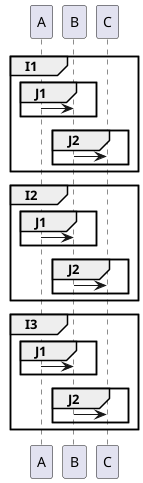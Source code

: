 {
  "sha1": "qog8wukvehvupn197ounv211awmgfvj",
  "insertion": {
    "when": "2024-06-04T17:28:42.715Z",
    "user": "plantuml@gmail.com"
  }
}
@startuml
	participant "A" as A
	participant "B" as B
	participant "C" as C
	
	group I1
		group J1
			A->B
		end
		group J2
			B->C
		end
	end
	group I2
		group J1
			A->B
		end
		group J2
			B->C
		end
	end
	group I3
		group J1
			A->B
		end
		group J2
			B->C
		end
	end
@enduml
